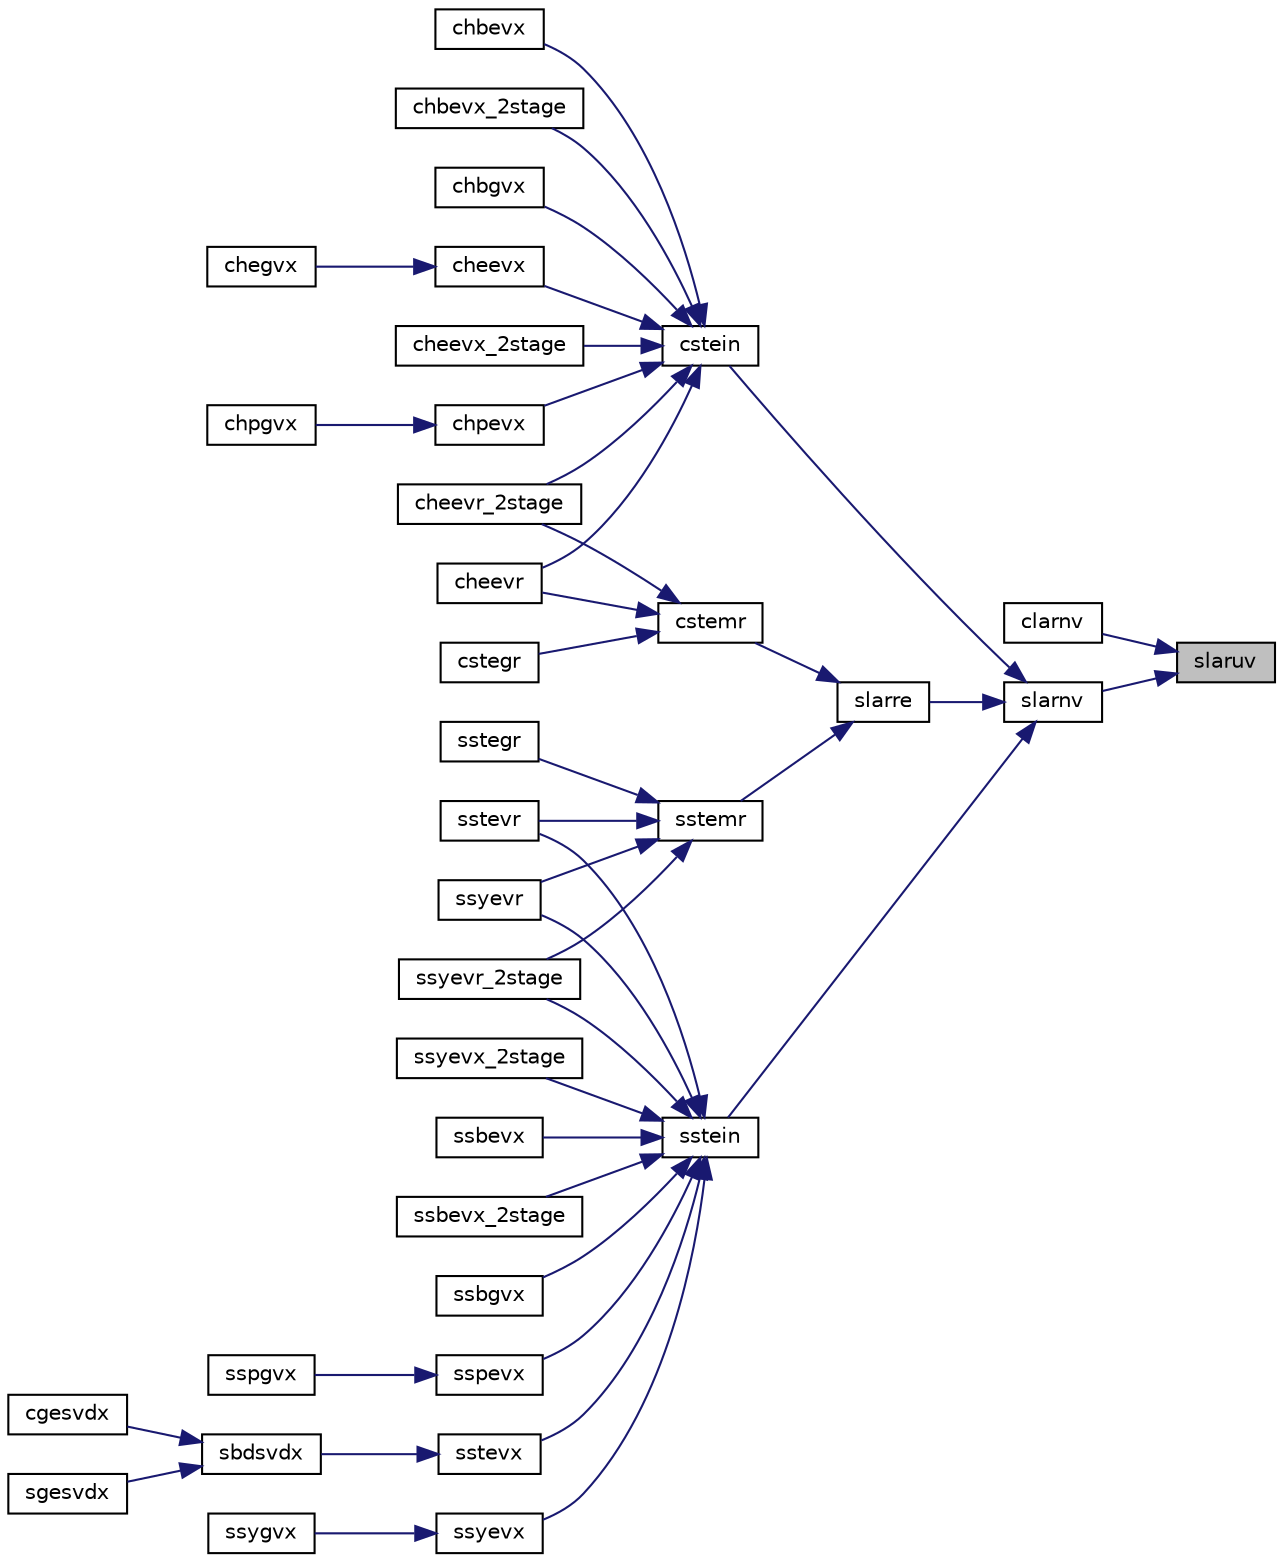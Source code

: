 digraph "slaruv"
{
 // LATEX_PDF_SIZE
  edge [fontname="Helvetica",fontsize="10",labelfontname="Helvetica",labelfontsize="10"];
  node [fontname="Helvetica",fontsize="10",shape=record];
  rankdir="RL";
  Node1 [label="slaruv",height=0.2,width=0.4,color="black", fillcolor="grey75", style="filled", fontcolor="black",tooltip="SLARUV returns a vector of n random real numbers from a uniform distribution."];
  Node1 -> Node2 [dir="back",color="midnightblue",fontsize="10",style="solid",fontname="Helvetica"];
  Node2 [label="clarnv",height=0.2,width=0.4,color="black", fillcolor="white", style="filled",URL="$clarnv_8f.html#aeb83a97beac7316cb75278b4cd96c752",tooltip="CLARNV returns a vector of random numbers from a uniform or normal distribution."];
  Node1 -> Node3 [dir="back",color="midnightblue",fontsize="10",style="solid",fontname="Helvetica"];
  Node3 [label="slarnv",height=0.2,width=0.4,color="black", fillcolor="white", style="filled",URL="$slarnv_8f.html#a379b09e3d4e7635db614d3b3973db5e7",tooltip="SLARNV returns a vector of random numbers from a uniform or normal distribution."];
  Node3 -> Node4 [dir="back",color="midnightblue",fontsize="10",style="solid",fontname="Helvetica"];
  Node4 [label="cstein",height=0.2,width=0.4,color="black", fillcolor="white", style="filled",URL="$cstein_8f.html#a3f8cdd4e405394843d0b69feeaa19c4a",tooltip="CSTEIN"];
  Node4 -> Node5 [dir="back",color="midnightblue",fontsize="10",style="solid",fontname="Helvetica"];
  Node5 [label="chbevx",height=0.2,width=0.4,color="black", fillcolor="white", style="filled",URL="$chbevx_8f.html#ac77c2a93e93f3eeb756264a5e3d1510f",tooltip="CHBEVX computes the eigenvalues and, optionally, the left and/or right eigenvectors for OTHER matrice..."];
  Node4 -> Node6 [dir="back",color="midnightblue",fontsize="10",style="solid",fontname="Helvetica"];
  Node6 [label="chbevx_2stage",height=0.2,width=0.4,color="black", fillcolor="white", style="filled",URL="$chbevx__2stage_8f.html#ad8820f8a084e192bc6e3713b766a6cdd",tooltip="CHBEVX_2STAGE computes the eigenvalues and, optionally, the left and/or right eigenvectors for OTHER ..."];
  Node4 -> Node7 [dir="back",color="midnightblue",fontsize="10",style="solid",fontname="Helvetica"];
  Node7 [label="chbgvx",height=0.2,width=0.4,color="black", fillcolor="white", style="filled",URL="$chbgvx_8f.html#adc31cb38fcdd9a79731c5ca924c1756c",tooltip="CHBGVX"];
  Node4 -> Node8 [dir="back",color="midnightblue",fontsize="10",style="solid",fontname="Helvetica"];
  Node8 [label="cheevr",height=0.2,width=0.4,color="black", fillcolor="white", style="filled",URL="$cheevr_8f.html#ac02f8a55f35ec7767a36b5a9f3ebb0d8",tooltip="CHEEVR computes the eigenvalues and, optionally, the left and/or right eigenvectors for HE matrices"];
  Node4 -> Node9 [dir="back",color="midnightblue",fontsize="10",style="solid",fontname="Helvetica"];
  Node9 [label="cheevr_2stage",height=0.2,width=0.4,color="black", fillcolor="white", style="filled",URL="$cheevr__2stage_8f.html#a378c442e3a5e9ef21a80e3c26c5b4050",tooltip="CHEEVR_2STAGE computes the eigenvalues and, optionally, the left and/or right eigenvectors for HE mat..."];
  Node4 -> Node10 [dir="back",color="midnightblue",fontsize="10",style="solid",fontname="Helvetica"];
  Node10 [label="cheevx",height=0.2,width=0.4,color="black", fillcolor="white", style="filled",URL="$cheevx_8f.html#a9f7c713a0119e777afe726e54feb6ef7",tooltip="CHEEVX computes the eigenvalues and, optionally, the left and/or right eigenvectors for HE matrices"];
  Node10 -> Node11 [dir="back",color="midnightblue",fontsize="10",style="solid",fontname="Helvetica"];
  Node11 [label="chegvx",height=0.2,width=0.4,color="black", fillcolor="white", style="filled",URL="$chegvx_8f.html#ad5f5ddf0eee1402d59fc1017de0fc291",tooltip="CHEGVX"];
  Node4 -> Node12 [dir="back",color="midnightblue",fontsize="10",style="solid",fontname="Helvetica"];
  Node12 [label="cheevx_2stage",height=0.2,width=0.4,color="black", fillcolor="white", style="filled",URL="$cheevx__2stage_8f.html#a1279b26b80d88a050ab7b88b7f578b09",tooltip="CHEEVX_2STAGE computes the eigenvalues and, optionally, the left and/or right eigenvectors for HE mat..."];
  Node4 -> Node13 [dir="back",color="midnightblue",fontsize="10",style="solid",fontname="Helvetica"];
  Node13 [label="chpevx",height=0.2,width=0.4,color="black", fillcolor="white", style="filled",URL="$chpevx_8f.html#ae8af67b404d7c0f3cfc568c56c4e239b",tooltip="CHPEVX computes the eigenvalues and, optionally, the left and/or right eigenvectors for OTHER matrice..."];
  Node13 -> Node14 [dir="back",color="midnightblue",fontsize="10",style="solid",fontname="Helvetica"];
  Node14 [label="chpgvx",height=0.2,width=0.4,color="black", fillcolor="white", style="filled",URL="$chpgvx_8f.html#a81a69366c832454d56786374b6ad1614",tooltip="CHPGVX"];
  Node3 -> Node15 [dir="back",color="midnightblue",fontsize="10",style="solid",fontname="Helvetica"];
  Node15 [label="slarre",height=0.2,width=0.4,color="black", fillcolor="white", style="filled",URL="$slarre_8f.html#a4a2b9dcf8e9c8f368fb6d39506781f46",tooltip="SLARRE given the tridiagonal matrix T, sets small off-diagonal elements to zero and for each unreduce..."];
  Node15 -> Node16 [dir="back",color="midnightblue",fontsize="10",style="solid",fontname="Helvetica"];
  Node16 [label="cstemr",height=0.2,width=0.4,color="black", fillcolor="white", style="filled",URL="$cstemr_8f.html#acd1092f50642c9ee6305e7c2a6492e9c",tooltip="CSTEMR"];
  Node16 -> Node8 [dir="back",color="midnightblue",fontsize="10",style="solid",fontname="Helvetica"];
  Node16 -> Node9 [dir="back",color="midnightblue",fontsize="10",style="solid",fontname="Helvetica"];
  Node16 -> Node17 [dir="back",color="midnightblue",fontsize="10",style="solid",fontname="Helvetica"];
  Node17 [label="cstegr",height=0.2,width=0.4,color="black", fillcolor="white", style="filled",URL="$cstegr_8f.html#ae6f269ca9edc82f6b7e6d96ac65f9758",tooltip="CSTEGR"];
  Node15 -> Node18 [dir="back",color="midnightblue",fontsize="10",style="solid",fontname="Helvetica"];
  Node18 [label="sstemr",height=0.2,width=0.4,color="black", fillcolor="white", style="filled",URL="$sstemr_8f.html#a6f79c320fcafc13559dd954f648858e7",tooltip="SSTEMR"];
  Node18 -> Node19 [dir="back",color="midnightblue",fontsize="10",style="solid",fontname="Helvetica"];
  Node19 [label="sstegr",height=0.2,width=0.4,color="black", fillcolor="white", style="filled",URL="$sstegr_8f.html#a0ac5ed62b2453c707560d76f3a0c3d1b",tooltip="SSTEGR"];
  Node18 -> Node20 [dir="back",color="midnightblue",fontsize="10",style="solid",fontname="Helvetica"];
  Node20 [label="sstevr",height=0.2,width=0.4,color="black", fillcolor="white", style="filled",URL="$sstevr_8f.html#aee807b6868003c11b1b1741576c0f06b",tooltip="SSTEVR computes the eigenvalues and, optionally, the left and/or right eigenvectors for OTHER matrice..."];
  Node18 -> Node21 [dir="back",color="midnightblue",fontsize="10",style="solid",fontname="Helvetica"];
  Node21 [label="ssyevr",height=0.2,width=0.4,color="black", fillcolor="white", style="filled",URL="$ssyevr_8f.html#a24155d2da67fb4a896c5f8257589b19f",tooltip="SSYEVR computes the eigenvalues and, optionally, the left and/or right eigenvectors for SY matrices"];
  Node18 -> Node22 [dir="back",color="midnightblue",fontsize="10",style="solid",fontname="Helvetica"];
  Node22 [label="ssyevr_2stage",height=0.2,width=0.4,color="black", fillcolor="white", style="filled",URL="$ssyevr__2stage_8f.html#acdcfccbd51404d755a5b08c188d74a6f",tooltip="SSYEVR_2STAGE computes the eigenvalues and, optionally, the left and/or right eigenvectors for SY mat..."];
  Node3 -> Node23 [dir="back",color="midnightblue",fontsize="10",style="solid",fontname="Helvetica"];
  Node23 [label="sstein",height=0.2,width=0.4,color="black", fillcolor="white", style="filled",URL="$sstein_8f.html#a7bbe58d69ce21e8fac0eb2a727f13bd1",tooltip="SSTEIN"];
  Node23 -> Node24 [dir="back",color="midnightblue",fontsize="10",style="solid",fontname="Helvetica"];
  Node24 [label="ssbevx",height=0.2,width=0.4,color="black", fillcolor="white", style="filled",URL="$ssbevx_8f.html#a5566995387fefaa091f1c44cdfff6440",tooltip="SSBEVX computes the eigenvalues and, optionally, the left and/or right eigenvectors for OTHER matrice..."];
  Node23 -> Node25 [dir="back",color="midnightblue",fontsize="10",style="solid",fontname="Helvetica"];
  Node25 [label="ssbevx_2stage",height=0.2,width=0.4,color="black", fillcolor="white", style="filled",URL="$ssbevx__2stage_8f.html#a12db0b30afb433ab6b4fe18a9ee0234f",tooltip="SSBEVX_2STAGE computes the eigenvalues and, optionally, the left and/or right eigenvectors for OTHER ..."];
  Node23 -> Node26 [dir="back",color="midnightblue",fontsize="10",style="solid",fontname="Helvetica"];
  Node26 [label="ssbgvx",height=0.2,width=0.4,color="black", fillcolor="white", style="filled",URL="$ssbgvx_8f.html#a698be9aea5406ea6cb19fe47378e2233",tooltip="SSBGVX"];
  Node23 -> Node27 [dir="back",color="midnightblue",fontsize="10",style="solid",fontname="Helvetica"];
  Node27 [label="sspevx",height=0.2,width=0.4,color="black", fillcolor="white", style="filled",URL="$sspevx_8f.html#aaa149618cc74cd907218f33d30825109",tooltip="SSPEVX computes the eigenvalues and, optionally, the left and/or right eigenvectors for OTHER matrice..."];
  Node27 -> Node28 [dir="back",color="midnightblue",fontsize="10",style="solid",fontname="Helvetica"];
  Node28 [label="sspgvx",height=0.2,width=0.4,color="black", fillcolor="white", style="filled",URL="$sspgvx_8f.html#a6d78c13e0472349e920ec49cc79337fb",tooltip="SSPGVX"];
  Node23 -> Node20 [dir="back",color="midnightblue",fontsize="10",style="solid",fontname="Helvetica"];
  Node23 -> Node29 [dir="back",color="midnightblue",fontsize="10",style="solid",fontname="Helvetica"];
  Node29 [label="sstevx",height=0.2,width=0.4,color="black", fillcolor="white", style="filled",URL="$sstevx_8f.html#a36282d988538ba9e8906875420e2b567",tooltip="SSTEVX computes the eigenvalues and, optionally, the left and/or right eigenvectors for OTHER matrice..."];
  Node29 -> Node30 [dir="back",color="midnightblue",fontsize="10",style="solid",fontname="Helvetica"];
  Node30 [label="sbdsvdx",height=0.2,width=0.4,color="black", fillcolor="white", style="filled",URL="$sbdsvdx_8f.html#a62165ec681f491ea6067a0ab9f532ad4",tooltip="SBDSVDX"];
  Node30 -> Node31 [dir="back",color="midnightblue",fontsize="10",style="solid",fontname="Helvetica"];
  Node31 [label="cgesvdx",height=0.2,width=0.4,color="black", fillcolor="white", style="filled",URL="$cgesvdx_8f.html#a97f13f2c54e078344d3f9f20ac24c8be",tooltip="CGESVDX computes the singular value decomposition (SVD) for GE matrices"];
  Node30 -> Node32 [dir="back",color="midnightblue",fontsize="10",style="solid",fontname="Helvetica"];
  Node32 [label="sgesvdx",height=0.2,width=0.4,color="black", fillcolor="white", style="filled",URL="$sgesvdx_8f.html#aec7e3fe91246cc52bcd34c45494932aa",tooltip="SGESVDX computes the singular value decomposition (SVD) for GE matrices"];
  Node23 -> Node21 [dir="back",color="midnightblue",fontsize="10",style="solid",fontname="Helvetica"];
  Node23 -> Node22 [dir="back",color="midnightblue",fontsize="10",style="solid",fontname="Helvetica"];
  Node23 -> Node33 [dir="back",color="midnightblue",fontsize="10",style="solid",fontname="Helvetica"];
  Node33 [label="ssyevx",height=0.2,width=0.4,color="black", fillcolor="white", style="filled",URL="$ssyevx_8f.html#a7f8f413f03a84dbe4ac7a973024d0a48",tooltip="SSYEVX computes the eigenvalues and, optionally, the left and/or right eigenvectors for SY matrices"];
  Node33 -> Node34 [dir="back",color="midnightblue",fontsize="10",style="solid",fontname="Helvetica"];
  Node34 [label="ssygvx",height=0.2,width=0.4,color="black", fillcolor="white", style="filled",URL="$ssygvx_8f.html#a29a3927f20cd9692c94ff14babe54ffa",tooltip="SSYGVX"];
  Node23 -> Node35 [dir="back",color="midnightblue",fontsize="10",style="solid",fontname="Helvetica"];
  Node35 [label="ssyevx_2stage",height=0.2,width=0.4,color="black", fillcolor="white", style="filled",URL="$ssyevx__2stage_8f.html#ade5afd3e65add6bc3ba047203a98602f",tooltip="SSYEVX_2STAGE computes the eigenvalues and, optionally, the left and/or right eigenvectors for SY mat..."];
}
